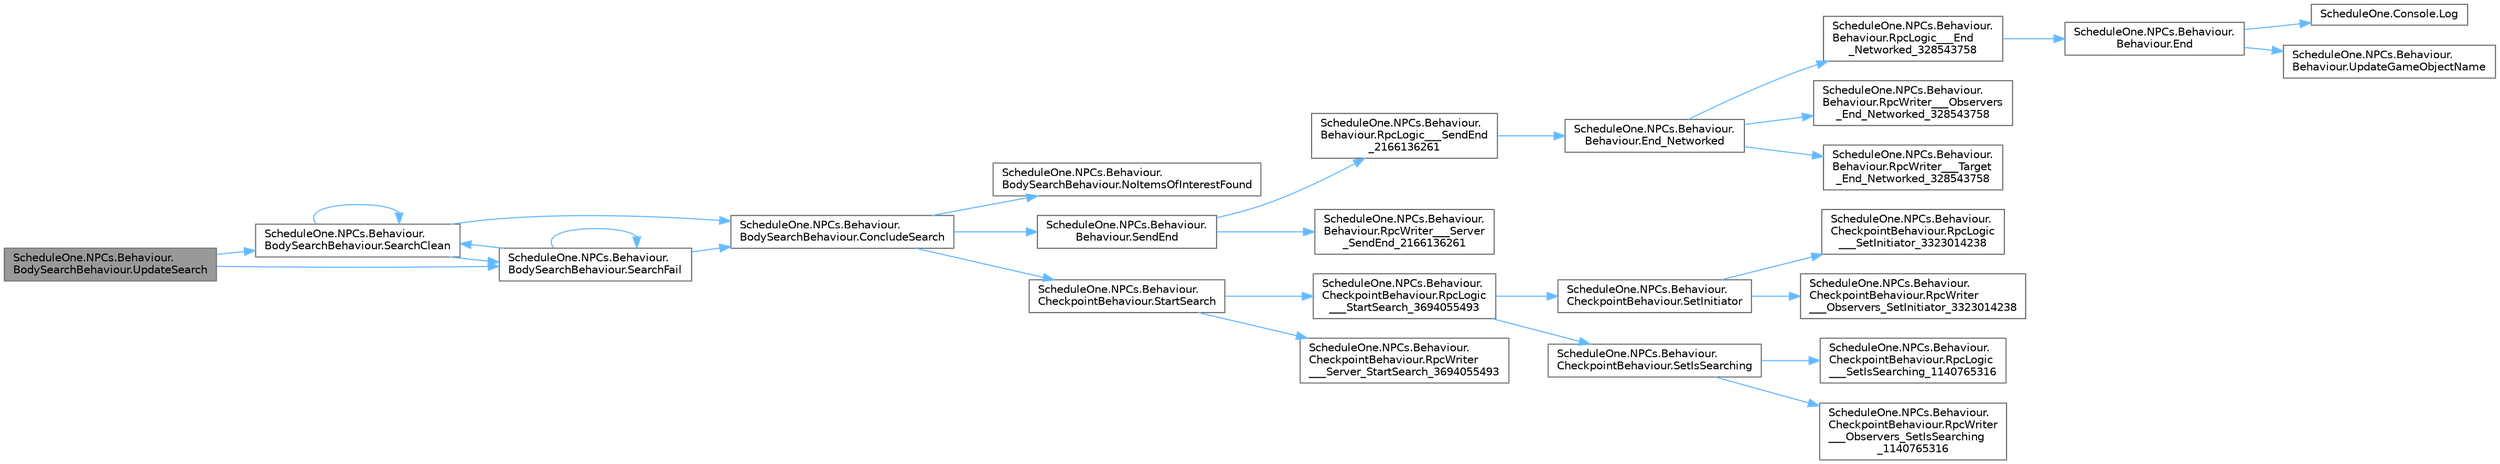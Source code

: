digraph "ScheduleOne.NPCs.Behaviour.BodySearchBehaviour.UpdateSearch"
{
 // LATEX_PDF_SIZE
  bgcolor="transparent";
  edge [fontname=Helvetica,fontsize=10,labelfontname=Helvetica,labelfontsize=10];
  node [fontname=Helvetica,fontsize=10,shape=box,height=0.2,width=0.4];
  rankdir="LR";
  Node1 [id="Node000001",label="ScheduleOne.NPCs.Behaviour.\lBodySearchBehaviour.UpdateSearch",height=0.2,width=0.4,color="gray40", fillcolor="grey60", style="filled", fontcolor="black",tooltip=" "];
  Node1 -> Node2 [id="edge1_Node000001_Node000002",color="steelblue1",style="solid",tooltip=" "];
  Node2 [id="Node000002",label="ScheduleOne.NPCs.Behaviour.\lBodySearchBehaviour.SearchClean",height=0.2,width=0.4,color="grey40", fillcolor="white", style="filled",URL="$class_schedule_one_1_1_n_p_cs_1_1_behaviour_1_1_body_search_behaviour.html#acb847f09d048e06584e79a3841ae7368",tooltip=" "];
  Node2 -> Node3 [id="edge2_Node000002_Node000003",color="steelblue1",style="solid",tooltip=" "];
  Node3 [id="Node000003",label="ScheduleOne.NPCs.Behaviour.\lBodySearchBehaviour.ConcludeSearch",height=0.2,width=0.4,color="grey40", fillcolor="white", style="filled",URL="$class_schedule_one_1_1_n_p_cs_1_1_behaviour_1_1_body_search_behaviour.html#ac7831ad2a81400d71d239d8ca4f2d7d9",tooltip=" "];
  Node3 -> Node4 [id="edge3_Node000003_Node000004",color="steelblue1",style="solid",tooltip=" "];
  Node4 [id="Node000004",label="ScheduleOne.NPCs.Behaviour.\lBodySearchBehaviour.NoItemsOfInterestFound",height=0.2,width=0.4,color="grey40", fillcolor="white", style="filled",URL="$class_schedule_one_1_1_n_p_cs_1_1_behaviour_1_1_body_search_behaviour.html#a4ff951cffff9ad720f0835fed52472d0",tooltip=" "];
  Node3 -> Node5 [id="edge4_Node000003_Node000005",color="steelblue1",style="solid",tooltip=" "];
  Node5 [id="Node000005",label="ScheduleOne.NPCs.Behaviour.\lBehaviour.SendEnd",height=0.2,width=0.4,color="grey40", fillcolor="white", style="filled",URL="$class_schedule_one_1_1_n_p_cs_1_1_behaviour_1_1_behaviour.html#a6946dbb62f5e74fb14f9c4d7f5550f9c",tooltip=" "];
  Node5 -> Node6 [id="edge5_Node000005_Node000006",color="steelblue1",style="solid",tooltip=" "];
  Node6 [id="Node000006",label="ScheduleOne.NPCs.Behaviour.\lBehaviour.RpcLogic___SendEnd\l_2166136261",height=0.2,width=0.4,color="grey40", fillcolor="white", style="filled",URL="$class_schedule_one_1_1_n_p_cs_1_1_behaviour_1_1_behaviour.html#a451fe5ae1f820f9d77ddfc56f2408d43",tooltip=" "];
  Node6 -> Node7 [id="edge6_Node000006_Node000007",color="steelblue1",style="solid",tooltip=" "];
  Node7 [id="Node000007",label="ScheduleOne.NPCs.Behaviour.\lBehaviour.End_Networked",height=0.2,width=0.4,color="grey40", fillcolor="white", style="filled",URL="$class_schedule_one_1_1_n_p_cs_1_1_behaviour_1_1_behaviour.html#a40de89b7ce6a0b27321d7d38268488f1",tooltip=" "];
  Node7 -> Node8 [id="edge7_Node000007_Node000008",color="steelblue1",style="solid",tooltip=" "];
  Node8 [id="Node000008",label="ScheduleOne.NPCs.Behaviour.\lBehaviour.RpcLogic___End\l_Networked_328543758",height=0.2,width=0.4,color="grey40", fillcolor="white", style="filled",URL="$class_schedule_one_1_1_n_p_cs_1_1_behaviour_1_1_behaviour.html#add86d407cf2e823fd72434bd5edfc3ff",tooltip=" "];
  Node8 -> Node9 [id="edge8_Node000008_Node000009",color="steelblue1",style="solid",tooltip=" "];
  Node9 [id="Node000009",label="ScheduleOne.NPCs.Behaviour.\lBehaviour.End",height=0.2,width=0.4,color="grey40", fillcolor="white", style="filled",URL="$class_schedule_one_1_1_n_p_cs_1_1_behaviour_1_1_behaviour.html#a507a80330ca288470b29902ea13896a8",tooltip=" "];
  Node9 -> Node10 [id="edge9_Node000009_Node000010",color="steelblue1",style="solid",tooltip=" "];
  Node10 [id="Node000010",label="ScheduleOne.Console.Log",height=0.2,width=0.4,color="grey40", fillcolor="white", style="filled",URL="$class_schedule_one_1_1_console.html#afb218907244d12f7d08b1c1831fa1f8c",tooltip=" "];
  Node9 -> Node11 [id="edge10_Node000009_Node000011",color="steelblue1",style="solid",tooltip=" "];
  Node11 [id="Node000011",label="ScheduleOne.NPCs.Behaviour.\lBehaviour.UpdateGameObjectName",height=0.2,width=0.4,color="grey40", fillcolor="white", style="filled",URL="$class_schedule_one_1_1_n_p_cs_1_1_behaviour_1_1_behaviour.html#a880ec861f9b7a3515d3d9cf1d6407ffd",tooltip=" "];
  Node7 -> Node12 [id="edge11_Node000007_Node000012",color="steelblue1",style="solid",tooltip=" "];
  Node12 [id="Node000012",label="ScheduleOne.NPCs.Behaviour.\lBehaviour.RpcWriter___Observers\l_End_Networked_328543758",height=0.2,width=0.4,color="grey40", fillcolor="white", style="filled",URL="$class_schedule_one_1_1_n_p_cs_1_1_behaviour_1_1_behaviour.html#a4cc3af5d51c20c1d25ffd61b3906b0df",tooltip=" "];
  Node7 -> Node13 [id="edge12_Node000007_Node000013",color="steelblue1",style="solid",tooltip=" "];
  Node13 [id="Node000013",label="ScheduleOne.NPCs.Behaviour.\lBehaviour.RpcWriter___Target\l_End_Networked_328543758",height=0.2,width=0.4,color="grey40", fillcolor="white", style="filled",URL="$class_schedule_one_1_1_n_p_cs_1_1_behaviour_1_1_behaviour.html#a0d749eee3e29a06f072adec80864395a",tooltip=" "];
  Node5 -> Node14 [id="edge13_Node000005_Node000014",color="steelblue1",style="solid",tooltip=" "];
  Node14 [id="Node000014",label="ScheduleOne.NPCs.Behaviour.\lBehaviour.RpcWriter___Server\l_SendEnd_2166136261",height=0.2,width=0.4,color="grey40", fillcolor="white", style="filled",URL="$class_schedule_one_1_1_n_p_cs_1_1_behaviour_1_1_behaviour.html#aea3872895d6530aef6e2c57f4daa9e44",tooltip=" "];
  Node3 -> Node15 [id="edge14_Node000003_Node000015",color="steelblue1",style="solid",tooltip=" "];
  Node15 [id="Node000015",label="ScheduleOne.NPCs.Behaviour.\lCheckpointBehaviour.StartSearch",height=0.2,width=0.4,color="grey40", fillcolor="white", style="filled",URL="$class_schedule_one_1_1_n_p_cs_1_1_behaviour_1_1_checkpoint_behaviour.html#a2a4b6a8d1f19d14d4f08d09a06b4c4b9",tooltip=" "];
  Node15 -> Node16 [id="edge15_Node000015_Node000016",color="steelblue1",style="solid",tooltip=" "];
  Node16 [id="Node000016",label="ScheduleOne.NPCs.Behaviour.\lCheckpointBehaviour.RpcLogic\l___StartSearch_3694055493",height=0.2,width=0.4,color="grey40", fillcolor="white", style="filled",URL="$class_schedule_one_1_1_n_p_cs_1_1_behaviour_1_1_checkpoint_behaviour.html#afbda1f3a8e74e0083c1ab12361d29bac",tooltip=" "];
  Node16 -> Node17 [id="edge16_Node000016_Node000017",color="steelblue1",style="solid",tooltip=" "];
  Node17 [id="Node000017",label="ScheduleOne.NPCs.Behaviour.\lCheckpointBehaviour.SetInitiator",height=0.2,width=0.4,color="grey40", fillcolor="white", style="filled",URL="$class_schedule_one_1_1_n_p_cs_1_1_behaviour_1_1_checkpoint_behaviour.html#adf1bf11707c799859efaf38edd2514b6",tooltip=" "];
  Node17 -> Node18 [id="edge17_Node000017_Node000018",color="steelblue1",style="solid",tooltip=" "];
  Node18 [id="Node000018",label="ScheduleOne.NPCs.Behaviour.\lCheckpointBehaviour.RpcLogic\l___SetInitiator_3323014238",height=0.2,width=0.4,color="grey40", fillcolor="white", style="filled",URL="$class_schedule_one_1_1_n_p_cs_1_1_behaviour_1_1_checkpoint_behaviour.html#a33148065fcc723189dcb961d6689bfd1",tooltip=" "];
  Node17 -> Node19 [id="edge18_Node000017_Node000019",color="steelblue1",style="solid",tooltip=" "];
  Node19 [id="Node000019",label="ScheduleOne.NPCs.Behaviour.\lCheckpointBehaviour.RpcWriter\l___Observers_SetInitiator_3323014238",height=0.2,width=0.4,color="grey40", fillcolor="white", style="filled",URL="$class_schedule_one_1_1_n_p_cs_1_1_behaviour_1_1_checkpoint_behaviour.html#a1d62b2d4f5ba91a22d645bf1d727f141",tooltip=" "];
  Node16 -> Node20 [id="edge19_Node000016_Node000020",color="steelblue1",style="solid",tooltip=" "];
  Node20 [id="Node000020",label="ScheduleOne.NPCs.Behaviour.\lCheckpointBehaviour.SetIsSearching",height=0.2,width=0.4,color="grey40", fillcolor="white", style="filled",URL="$class_schedule_one_1_1_n_p_cs_1_1_behaviour_1_1_checkpoint_behaviour.html#a53b62f40c0ed6bd4617d0ea09321a801",tooltip=" "];
  Node20 -> Node21 [id="edge20_Node000020_Node000021",color="steelblue1",style="solid",tooltip=" "];
  Node21 [id="Node000021",label="ScheduleOne.NPCs.Behaviour.\lCheckpointBehaviour.RpcLogic\l___SetIsSearching_1140765316",height=0.2,width=0.4,color="grey40", fillcolor="white", style="filled",URL="$class_schedule_one_1_1_n_p_cs_1_1_behaviour_1_1_checkpoint_behaviour.html#ae4ea74e1ac3d5515a79199490301d59a",tooltip=" "];
  Node20 -> Node22 [id="edge21_Node000020_Node000022",color="steelblue1",style="solid",tooltip=" "];
  Node22 [id="Node000022",label="ScheduleOne.NPCs.Behaviour.\lCheckpointBehaviour.RpcWriter\l___Observers_SetIsSearching\l_1140765316",height=0.2,width=0.4,color="grey40", fillcolor="white", style="filled",URL="$class_schedule_one_1_1_n_p_cs_1_1_behaviour_1_1_checkpoint_behaviour.html#a3d566f9b9b9612c4ad0c0fe761a2cd20",tooltip=" "];
  Node15 -> Node23 [id="edge22_Node000015_Node000023",color="steelblue1",style="solid",tooltip=" "];
  Node23 [id="Node000023",label="ScheduleOne.NPCs.Behaviour.\lCheckpointBehaviour.RpcWriter\l___Server_StartSearch_3694055493",height=0.2,width=0.4,color="grey40", fillcolor="white", style="filled",URL="$class_schedule_one_1_1_n_p_cs_1_1_behaviour_1_1_checkpoint_behaviour.html#a313162fa02862fdd94c54d2c0f7feb40",tooltip=" "];
  Node2 -> Node2 [id="edge23_Node000002_Node000002",color="steelblue1",style="solid",tooltip=" "];
  Node2 -> Node24 [id="edge24_Node000002_Node000024",color="steelblue1",style="solid",tooltip=" "];
  Node24 [id="Node000024",label="ScheduleOne.NPCs.Behaviour.\lBodySearchBehaviour.SearchFail",height=0.2,width=0.4,color="grey40", fillcolor="white", style="filled",URL="$class_schedule_one_1_1_n_p_cs_1_1_behaviour_1_1_body_search_behaviour.html#a176b6524795c35b980d33d65cf524e3e",tooltip=" "];
  Node24 -> Node3 [id="edge25_Node000024_Node000003",color="steelblue1",style="solid",tooltip=" "];
  Node24 -> Node2 [id="edge26_Node000024_Node000002",color="steelblue1",style="solid",tooltip=" "];
  Node24 -> Node24 [id="edge27_Node000024_Node000024",color="steelblue1",style="solid",tooltip=" "];
  Node1 -> Node24 [id="edge28_Node000001_Node000024",color="steelblue1",style="solid",tooltip=" "];
}
